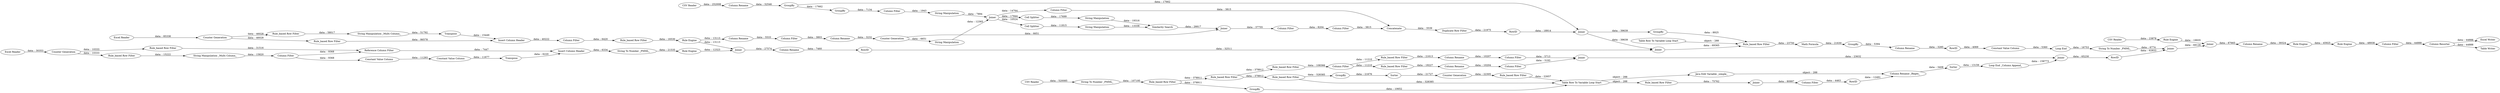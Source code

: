 digraph {
	"-3473975371607547548_418" [label="Column Filter"]
	"-3473975371607547548_384" [label="Rule Engine"]
	"-3473975371607547548_364" [label="String Manipulation _Multi Column_"]
	"-3473975371607547548_366" [label="Rule_based Row Filter"]
	"1118787387964182472_329" [label="Math Formula"]
	"-9104314623244983484_313" [label="Column Rename _Regex_"]
	"-3473975371607547548_395" [label="String Manipulation"]
	"-3473975371607547548_356" [label="Rule Engine"]
	"-3473975371607547548_419" [label="Constant Value Column"]
	"-3473975371607547548_417" [label=Transpose]
	"-3473975371607547548_370" [label="Column Filter"]
	"-3473975371607547548_405" [label=RowID]
	"1118787387964182472_332" [label=RowID]
	"-3473975371607547548_302" [label="Rule_based Row Filter"]
	"-3473975371607547548_396" [label=Joiner]
	"-3473975371607547548_416" [label="String Manipulation _Multi Column_"]
	"-3473975371607547548_252" [label="CSV Reader"]
	"-9104314623244983484_309" [label="Rule_based Row Filter"]
	"-3473975371607547548_424" [label="Column Rename"]
	"-3473975371607547548_300" [label="Rule_based Row Filter"]
	"-3473975371607547548_312" [label="String To Number _PMML_"]
	"-9104314623244983484_316" [label="Loop End _Column Append_"]
	"-3473975371607547548_324" [label=Joiner]
	"-3473975371607547548_251" [label="CSV Reader"]
	"-3473975371607547548_413" [label="Counter Generation"]
	"-3473975371607547548_362" [label=Transpose]
	"-9104314623244983484_308" [label="Table Row To Variable Loop Start"]
	"-3473975371607547548_322" [label="Column Filter"]
	"-3473975371607547548_301" [label="Column Filter"]
	"-3473975371607547548_368" [label="Similarity Search"]
	"-3473975371607547548_398" [label="Cell Splitter"]
	"-3473975371607547548_420" [label="Constant Value Column"]
	"-3473975371607547548_401" [label="Column Filter"]
	"-9104314623244983484_311" [label=RowID]
	"-3473975371607547548_409" [label="String Manipulation"]
	"-3473975371607547548_357" [label=Joiner]
	"-3473975371607547548_342" [label="Column Rename"]
	"-3473975371607547548_406" [label=Joiner]
	"-3473975371607547548_334" [label=GroupBy]
	"-3473975371607547548_344" [label="Column Resorter"]
	"-3473975371607547548_358" [label="Excel Reader"]
	"-3473975371607547548_339" [label="Excel Writer"]
	"-3473975371607547548_383" [label="String To Number _PMML_"]
	"-3473975371607547548_402" [label="Column Filter"]
	"-3473975371607547548_323" [label="Column Filter"]
	"-3473975371607547548_407" [label="Column Filter"]
	"-3473975371607547548_421" [label="Reference Column Filter"]
	"-3473975371607547548_365" [label="Column Filter"]
	"-3473975371607547548_422" [label="Insert Column Header"]
	"1118787387964182472_330" [label=GroupBy]
	"-3473975371607547548_306" [label="Counter Generation"]
	"-3473975371607547548_290" [label="Rule_based Row Filter"]
	"-3473975371607547548_414" [label="Rule_based Row Filter"]
	"1118787387964182472_343" [label="Constant Value Column"]
	"-3473975371607547548_303" [label="Rule_based Row Filter"]
	"-3473975371607547548_253" [label="Rule_based Row Filter"]
	"-3473975371607547548_354" [label="CSV Reader"]
	"-3473975371607547548_394" [label="String Manipulation"]
	"-3473975371607547548_281" [label="Column Rename"]
	"-3473975371607547548_428" [label=RowID]
	"-3473975371607547548_262" [label=GroupBy]
	"1118787387964182472_335" [label="Table Row To Variable Loop Start"]
	"-3473975371607547548_410" [label="Duplicate Row Filter"]
	"-3473975371607547548_426" [label="String To Number _PMML_"]
	"-3473975371607547548_427" [label="Rule Engine"]
	"-3473975371607547548_360" [label="Rule_based Row Filter"]
	"-3473975371607547548_259" [label=GroupBy]
	"-3473975371607547548_340" [label="Rule Engine"]
	"-3473975371607547548_408" [label="Cell Splitter"]
	"-3473975371607547548_404" [label=Concatenate]
	"-9104314623244983484_310" [label="Column Filter"]
	"-3473975371607547548_273" [label="Column Filter"]
	"-3473975371607547548_363" [label="Insert Column Header"]
	"-3473975371607547548_415" [label="Rule_based Row Filter"]
	"-3473975371607547548_292" [label="Rule_based Row Filter"]
	"1118787387964182472_331" [label="Column Rename"]
	"-3473975371607547548_403" [label="Column Filter"]
	"-3473975371607547548_411" [label=Joiner]
	"-9104314623244983484_317" [label=Joiner]
	"1118787387964182472_336" [label="Rule_based Row Filter"]
	"-3473975371607547548_305" [label=Sorter]
	"-3473975371607547548_260" [label=GroupBy]
	"-3473975371607547548_338" [label="Table Writer"]
	"-3473975371607547548_423" [label=Joiner]
	"-3473975371607547548_429" [label=Joiner]
	"1118787387964182472_333" [label="Loop End"]
	"-3473975371607547548_325" [label=RowID]
	"-9104314623244983484_318" [label=Sorter]
	"-3473975371607547548_304" [label=GroupBy]
	"-3473975371607547548_319" [label=Joiner]
	"-3473975371607547548_307" [label="Rule_based Row Filter"]
	"-3473975371607547548_412" [label="Excel Reader"]
	"-3473975371607547548_374" [label=Joiner]
	"-3473975371607547548_361" [label="Rule_based Row Filter"]
	"-3473975371607547548_320" [label="Column Rename"]
	"-9104314623244983484_314" [label="Java Edit Variable _simple_"]
	"-3473975371607547548_341" [label="Rule Engine"]
	"-3473975371607547548_373" [label="Column Rename"]
	"-3473975371607547548_321" [label="Column Rename"]
	"-3473975371607547548_5" [label="Counter Generation"]
	"-3473975371607547548_359" [label="Counter Generation"]
	"-3473975371607547548_399" [label="String Manipulation"]
	"-3473975371607547548_367" [label="Column Rename"]
	"-3473975371607547548_383" -> "-3473975371607547548_406" [label="data: : 6774"]
	"-3473975371607547548_334" -> "1118787387964182472_336" [label="data: : 8925"]
	"-3473975371607547548_251" -> "-3473975371607547548_281" [label="data: : 252008"]
	"-3473975371607547548_363" -> "-3473975371607547548_365" [label="data: : 40222"]
	"-9104314623244983484_311" -> "-9104314623244983484_313" [label="data: : 12491"]
	"-3473975371607547548_5" -> "-3473975371607547548_394" [label="data: : 6651"]
	"-3473975371607547548_426" -> "-3473975371607547548_427" [label="data: : 21535"]
	"-3473975371607547548_411" -> "-3473975371607547548_334" [label="data: : 39639"]
	"-9104314623244983484_316" -> "-3473975371607547548_324" [label="data: : 158773"]
	"-3473975371607547548_428" -> "-3473975371607547548_429" [label="data: : 32511"]
	"-3473975371607547548_306" -> "-3473975371607547548_307" [label="data: : 22305"]
	"-3473975371607547548_321" -> "-3473975371607547548_322" [label="data: : 10204"]
	"-3473975371607547548_5" -> "-3473975371607547548_374" [label="data: : 6651"]
	"1118787387964182472_333" -> "-3473975371607547548_383" [label="data: : 16753"]
	"-3473975371607547548_325" -> "-3473975371607547548_406" [label="data: : 62833"]
	"-3473975371607547548_408" -> "-3473975371607547548_409" [label="data: : 11815"]
	"-3473975371607547548_429" -> "1118787387964182472_336" [label="data: : 69365"]
	"-3473975371607547548_384" -> "-3473975371607547548_367" [label="data: : 13113"]
	"-3473975371607547548_292" -> "-3473975371607547548_301" [label="data: : 108366"]
	"-3473975371607547548_340" -> "-3473975371607547548_341" [label="data: : 45925"]
	"-3473975371607547548_290" -> "-3473975371607547548_303" [label="data: : 378912"]
	"1118787387964182472_332" -> "1118787387964182472_343" [label="data: : 4069"]
	"-3473975371607547548_373" -> "-3473975371607547548_5" [label="data: : 3232"]
	"-3473975371607547548_374" -> "-3473975371607547548_401" [label="data: : 37755"]
	"-3473975371607547548_253" -> "-3473975371607547548_290" [label="data: : 378911"]
	"-3473975371607547548_413" -> "-3473975371607547548_415" [label="data: : 10333"]
	"-3473975371607547548_356" -> "-3473975371607547548_357" [label="data: : 19935"]
	"-3473975371607547548_273" -> "-3473975371607547548_395" [label="data: : 1943"]
	"-3473975371607547548_357" -> "-3473975371607547548_342" [label="data: : 87665"]
	"-3473975371607547548_411" -> "-3473975371607547548_429" [label="data: : 39639"]
	"-3473975371607547548_413" -> "-3473975371607547548_414" [label="data: : 10333"]
	"-3473975371607547548_418" -> "-3473975371607547548_419" [label="data: : 9368"]
	"-3473975371607547548_421" -> "-3473975371607547548_422" [label="data: : 7447"]
	"-3473975371607547548_423" -> "-3473975371607547548_424" [label="data: : 27574"]
	"-3473975371607547548_368" -> "-3473975371607547548_374" [label="data: : 26617"]
	"-3473975371607547548_341" -> "-3473975371607547548_407" [label="data: : 48938"]
	"-3473975371607547548_398" -> "-3473975371607547548_399" [label="data: : 17699"]
	"-3473975371607547548_396" -> "-3473975371607547548_408" [label="data: : 10524"]
	"-3473975371607547548_401" -> "-3473975371607547548_402" [label="data: : 8204"]
	"-3473975371607547548_361" -> "-3473975371607547548_364" [label="data: : 58017"]
	"-3473975371607547548_402" -> "-3473975371607547548_404" [label="data: : 3815"]
	"-3473975371607547548_322" -> "-3473975371607547548_319" [label="data: : 3193"]
	"-3473975371607547548_367" -> "-3473975371607547548_370" [label="data: : 5533"]
	"-3473975371607547548_384" -> "-3473975371607547548_423" [label="data: : 13113"]
	"-3473975371607547548_319" -> "-3473975371607547548_324" [label="data: : 23632"]
	"-3473975371607547548_359" -> "-3473975371607547548_361" [label="data: : 46028"]
	"-3473975371607547548_324" -> "-3473975371607547548_325" [label="data: : 65230"]
	"-9104314623244983484_313" -> "-9104314623244983484_318" [label="data: : 3408"]
	"-3473975371607547548_260" -> "-3473975371607547548_411" [label="data: : 17662"]
	"-3473975371607547548_414" -> "-3473975371607547548_421" [label="data: : 31516"]
	"-3473975371607547548_364" -> "-3473975371607547548_362" [label="data: : 51792"]
	"-3473975371607547548_424" -> "-3473975371607547548_428" [label="data: : 7460"]
	"-3473975371607547548_403" -> "-3473975371607547548_404" [label="data: : 3815"]
	"-3473975371607547548_303" -> "-3473975371607547548_304" [label="data: : 328385"]
	"-3473975371607547548_262" -> "-3473975371607547548_273" [label="data: : 7134"]
	"-9104314623244983484_310" -> "-9104314623244983484_311" [label="data: : 4463"]
	"1118787387964182472_335" -> "1118787387964182472_336" [label="object: : 288"]
	"-3473975371607547548_405" -> "-3473975371607547548_411" [label="data: : 18914"]
	"-3473975371607547548_358" -> "-3473975371607547548_359" [label="data: : 85338"]
	"-3473975371607547548_410" -> "-3473975371607547548_405" [label="data: : 21975"]
	"-3473975371607547548_359" -> "-3473975371607547548_360" [label="data: : 46028"]
	"-3473975371607547548_399" -> "-3473975371607547548_368" [label="data: : 19316"]
	"1118787387964182472_331" -> "1118787387964182472_332" [label="data: : 3285"]
	"-3473975371607547548_342" -> "-3473975371607547548_340" [label="data: : 39324"]
	"-3473975371607547548_252" -> "-3473975371607547548_312" [label="data: : 520085"]
	"-3473975371607547548_344" -> "-3473975371607547548_339" [label="data: : 44888"]
	"-3473975371607547548_305" -> "-3473975371607547548_306" [label="data: : 21727"]
	"-3473975371607547548_418" -> "-3473975371607547548_421" [label="data: : 9368"]
	"-3473975371607547548_320" -> "-3473975371607547548_323" [label="data: : 10207"]
	"-3473975371607547548_427" -> "-3473975371607547548_423" [label="data: : 12323"]
	"-3473975371607547548_303" -> "-9104314623244983484_308" [label="data: : 328385"]
	"-3473975371607547548_412" -> "-3473975371607547548_413" [label="data: : 30353"]
	"-9104314623244983484_308" -> "-9104314623244983484_314" [label="object: : 288"]
	"-3473975371607547548_422" -> "-3473975371607547548_426" [label="data: : 6334"]
	"-3473975371607547548_362" -> "-3473975371607547548_363" [label="data: : 15449"]
	"-3473975371607547548_290" -> "-3473975371607547548_292" [label="data: : 378912"]
	"-3473975371607547548_370" -> "-3473975371607547548_373" [label="data: : 3803"]
	"-3473975371607547548_301" -> "-3473975371607547548_302" [label="data: : 11210"]
	"-9104314623244983484_318" -> "-9104314623244983484_316" [label="data: : 13159"]
	"-3473975371607547548_302" -> "-3473975371607547548_320" [label="data: : 21613"]
	"-3473975371607547548_312" -> "-3473975371607547548_253" [label="data: : 107195"]
	"-3473975371607547548_404" -> "-3473975371607547548_410" [label="data: : 3539"]
	"-3473975371607547548_260" -> "-3473975371607547548_262" [label="data: : 17662"]
	"1118787387964182472_329" -> "1118787387964182472_330" [label="data: : 21630"]
	"-3473975371607547548_253" -> "-3473975371607547548_259" [label="data: : 378911"]
	"-3473975371607547548_409" -> "-3473975371607547548_368" [label="data: : 13338"]
	"1118787387964182472_336" -> "1118787387964182472_329" [label="data: : 23750"]
	"-3473975371607547548_301" -> "-3473975371607547548_300" [label="data: : 11210"]
	"-3473975371607547548_281" -> "-3473975371607547548_260" [label="data: : 32546"]
	"-3473975371607547548_419" -> "-3473975371607547548_420" [label="data: : 11293"]
	"-3473975371607547548_415" -> "-3473975371607547548_416" [label="data: : 15222"]
	"-3473975371607547548_407" -> "-3473975371607547548_344" [label="data: : 44888"]
	"-3473975371607547548_395" -> "-3473975371607547548_396" [label="data: : 7894"]
	"-3473975371607547548_344" -> "-3473975371607547548_338" [label="data: : 44888"]
	"-3473975371607547548_417" -> "-3473975371607547548_422" [label="data: : 6220"]
	"-3473975371607547548_394" -> "-3473975371607547548_396" [label="data: : 12365"]
	"-9104314623244983484_309" -> "-9104314623244983484_317" [label="data: : 75762"]
	"-9104314623244983484_308" -> "-9104314623244983484_309" [label="object: : 288"]
	"-3473975371607547548_307" -> "-9104314623244983484_308" [label="data: : 22657"]
	"-3473975371607547548_323" -> "-3473975371607547548_319" [label="data: : 5713"]
	"1118787387964182472_330" -> "1118787387964182472_331" [label="data: : 5394"]
	"-3473975371607547548_354" -> "-3473975371607547548_356" [label="data: : 23878"]
	"-3473975371607547548_366" -> "-3473975371607547548_384" [label="data: : 16530"]
	"-3473975371607547548_416" -> "-3473975371607547548_418" [label="data: : 15820"]
	"-3473975371607547548_304" -> "-3473975371607547548_305" [label="data: : 21676"]
	"-3473975371607547548_360" -> "-3473975371607547548_363" [label="data: : 86578"]
	"-3473975371607547548_259" -> "-9104314623244983484_308" [label="data: : 10652"]
	"-3473975371607547548_300" -> "-3473975371607547548_321" [label="data: : 19227"]
	"-3473975371607547548_365" -> "-3473975371607547548_366" [label="data: : 6420"]
	"-3473975371607547548_406" -> "-3473975371607547548_357" [label="data: : 69126"]
	"-3473975371607547548_420" -> "-3473975371607547548_417" [label="data: : 11677"]
	"-3473975371607547548_396" -> "-3473975371607547548_398" [label="data: : 17944"]
	"-9104314623244983484_314" -> "-9104314623244983484_313" [label="object: : 288"]
	"1118787387964182472_343" -> "1118787387964182472_333" [label="data: : 5360"]
	"-3473975371607547548_396" -> "-3473975371607547548_403" [label="data: : 14764"]
	"-9104314623244983484_317" -> "-9104314623244983484_310" [label="data: : 80997"]
	rankdir=LR
}
